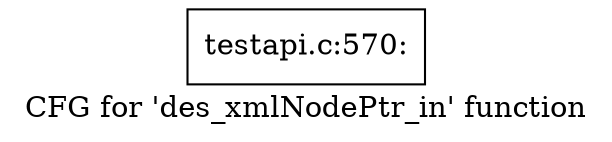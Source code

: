 digraph "CFG for 'des_xmlNodePtr_in' function" {
	label="CFG for 'des_xmlNodePtr_in' function";

	Node0x4ac9570 [shape=record,label="{testapi.c:570:}"];
}
